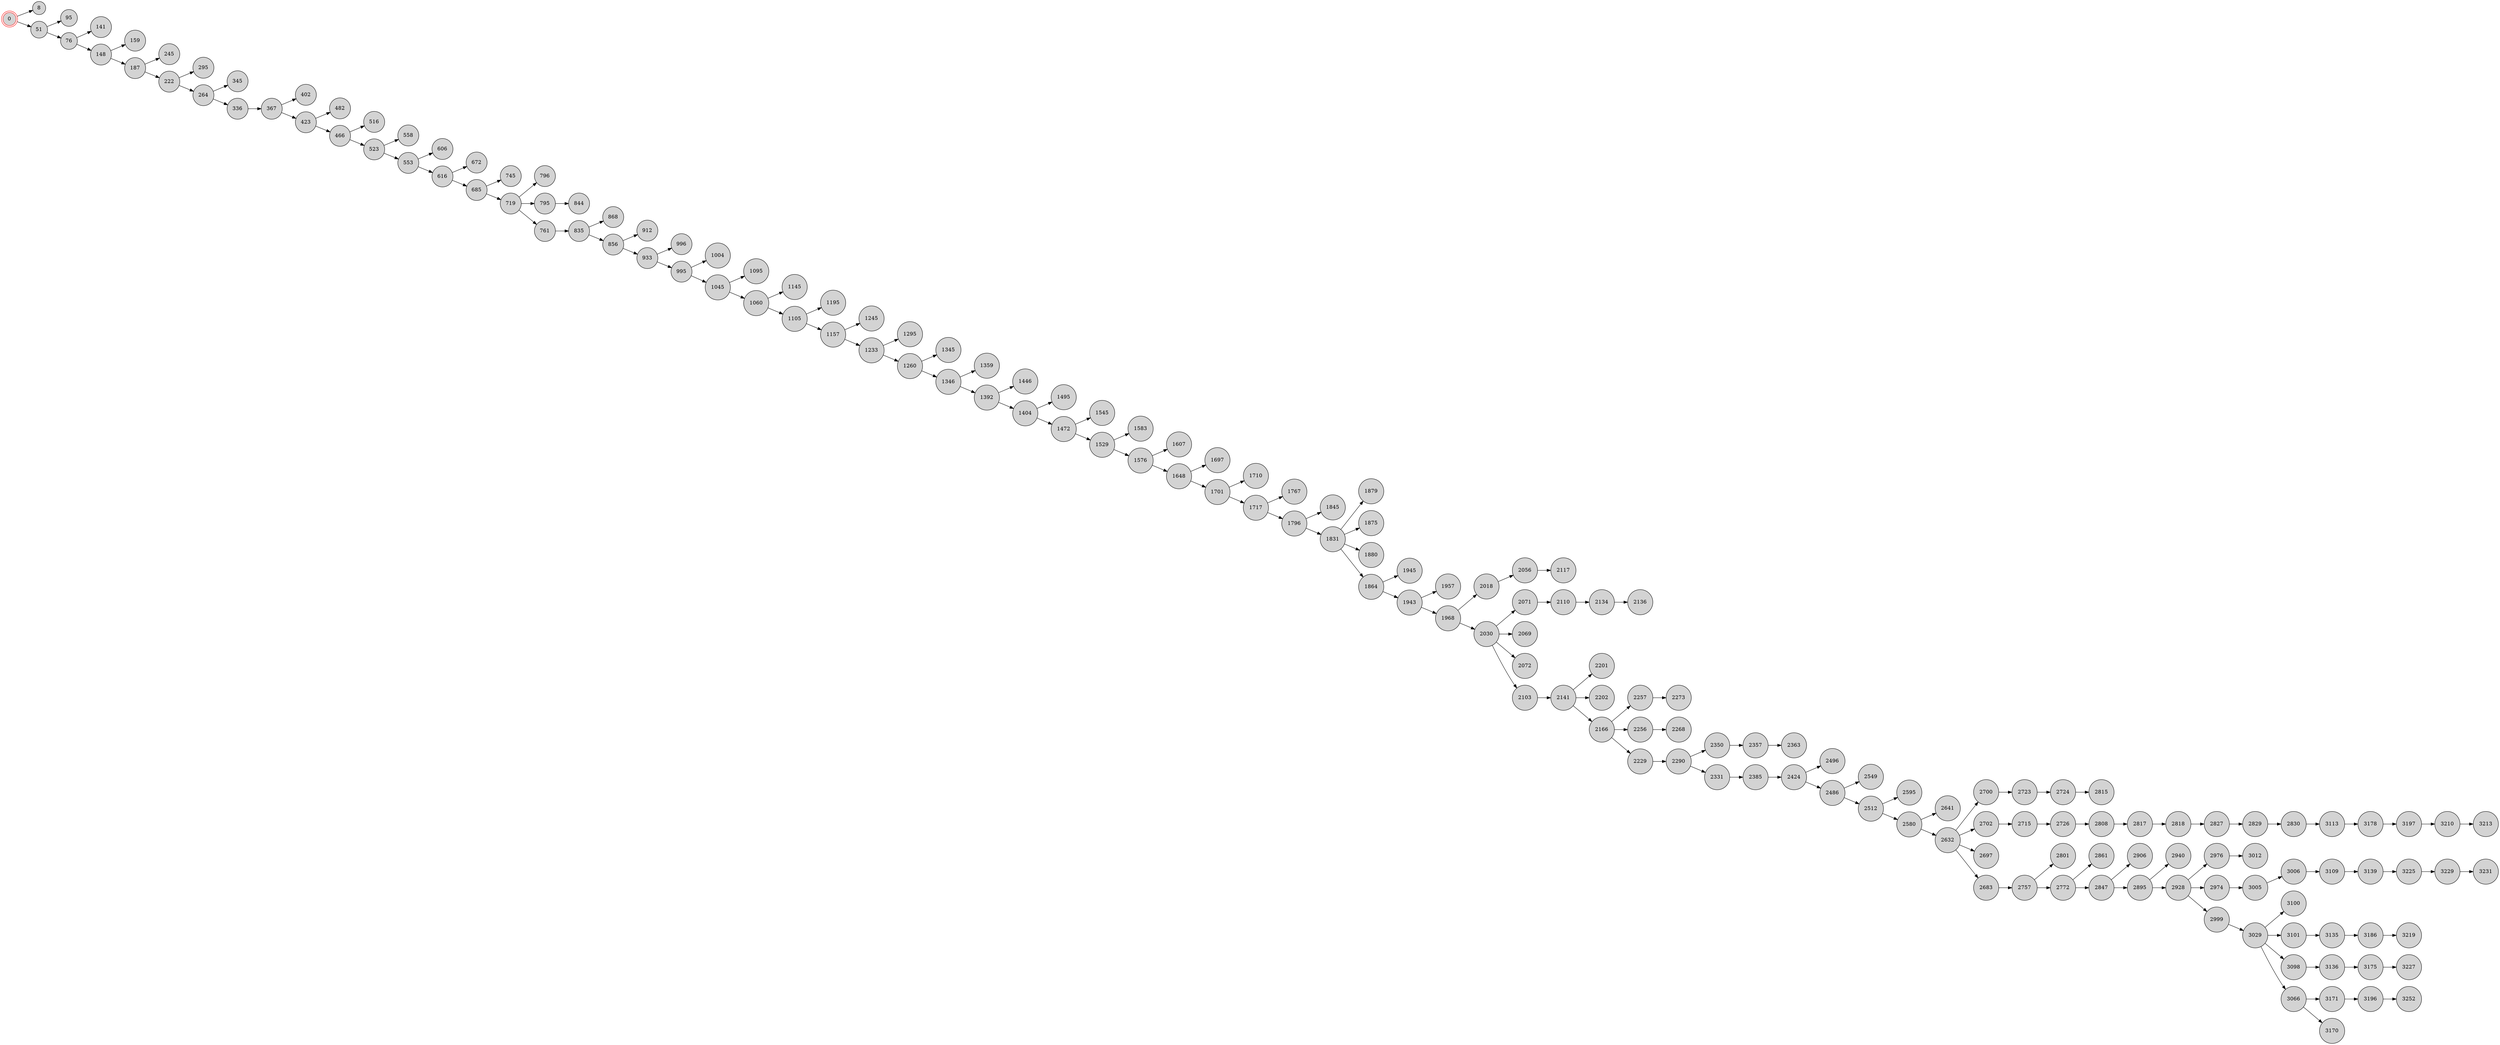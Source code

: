 digraph BlockchainTree {
    rankdir=LR;
    node [shape=circle, style=filled, fillcolor=lightgray];

    0 [shape=doublecircle, color=red];
    0 -> 8;
    0 -> 51;
    51 -> 95;
    51 -> 76;
    76 -> 141;
    76 -> 148;
    148 -> 159;
    148 -> 187;
    187 -> 245;
    187 -> 222;
    222 -> 295;
    222 -> 264;
    264 -> 345;
    264 -> 336;
    336 -> 367;
    367 -> 402;
    367 -> 423;
    423 -> 482;
    423 -> 466;
    466 -> 516;
    466 -> 523;
    523 -> 558;
    523 -> 553;
    553 -> 606;
    553 -> 616;
    616 -> 672;
    616 -> 685;
    685 -> 745;
    685 -> 719;
    719 -> 796;
    719 -> 795;
    795 -> 844;
    719 -> 761;
    761 -> 835;
    835 -> 868;
    835 -> 856;
    856 -> 912;
    856 -> 933;
    933 -> 996;
    933 -> 995;
    995 -> 1004;
    995 -> 1045;
    1045 -> 1095;
    1045 -> 1060;
    1060 -> 1145;
    1060 -> 1105;
    1105 -> 1195;
    1105 -> 1157;
    1157 -> 1245;
    1157 -> 1233;
    1233 -> 1295;
    1233 -> 1260;
    1260 -> 1345;
    1260 -> 1346;
    1346 -> 1359;
    1346 -> 1392;
    1392 -> 1446;
    1392 -> 1404;
    1404 -> 1495;
    1404 -> 1472;
    1472 -> 1545;
    1472 -> 1529;
    1529 -> 1583;
    1529 -> 1576;
    1576 -> 1607;
    1576 -> 1648;
    1648 -> 1697;
    1648 -> 1701;
    1701 -> 1710;
    1701 -> 1717;
    1717 -> 1767;
    1717 -> 1796;
    1796 -> 1845;
    1796 -> 1831;
    1831 -> 1879;
    1831 -> 1875;
    1831 -> 1880;
    1831 -> 1864;
    1864 -> 1945;
    1864 -> 1943;
    1943 -> 1957;
    1943 -> 1968;
    1968 -> 2018;
    2018 -> 2056;
    1968 -> 2030;
    2030 -> 2071;
    2030 -> 2069;
    2056 -> 2117;
    2030 -> 2072;
    2071 -> 2110;
    2110 -> 2134;
    2030 -> 2103;
    2103 -> 2141;
    2141 -> 2201;
    2141 -> 2202;
    2141 -> 2166;
    2166 -> 2257;
    2134 -> 2136;
    2166 -> 2256;
    2257 -> 2273;
    2166 -> 2229;
    2256 -> 2268;
    2229 -> 2290;
    2290 -> 2350;
    2350 -> 2357;
    2357 -> 2363;
    2290 -> 2331;
    2331 -> 2385;
    2385 -> 2424;
    2424 -> 2496;
    2424 -> 2486;
    2486 -> 2549;
    2486 -> 2512;
    2512 -> 2595;
    2512 -> 2580;
    2580 -> 2641;
    2580 -> 2632;
    2632 -> 2700;
    2632 -> 2702;
    2632 -> 2697;
    2700 -> 2723;
    2723 -> 2724;
    2702 -> 2715;
    2632 -> 2683;
    2683 -> 2757;
    2715 -> 2726;
    2724 -> 2815;
    2726 -> 2808;
    2808 -> 2817;
    2817 -> 2818;
    2818 -> 2827;
    2827 -> 2829;
    2757 -> 2801;
    2757 -> 2772;
    2772 -> 2861;
    2772 -> 2847;
    2847 -> 2906;
    2847 -> 2895;
    2895 -> 2940;
    2895 -> 2928;
    2928 -> 2976;
    2928 -> 2974;
    2974 -> 3005;
    2976 -> 3012;
    2928 -> 2999;
    2999 -> 3029;
    3029 -> 3100;
    3005 -> 3006;
    2829 -> 2830;
    3029 -> 3101;
    3029 -> 3098;
    3006 -> 3109;
    3029 -> 3066;
    3066 -> 3171;
    3098 -> 3136;
    2830 -> 3113;
    3101 -> 3135;
    3171 -> 3196;
    3113 -> 3178;
    3178 -> 3197;
    3197 -> 3210;
    3135 -> 3186;
    3109 -> 3139;
    3136 -> 3175;
    3139 -> 3225;
    3225 -> 3229;
    3175 -> 3227;
    3186 -> 3219;
    3210 -> 3213;
    3066 -> 3170;
    3196 -> 3252;
    3229 -> 3231;
}
